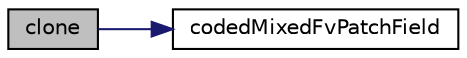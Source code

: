 digraph "clone"
{
  bgcolor="transparent";
  edge [fontname="Helvetica",fontsize="10",labelfontname="Helvetica",labelfontsize="10"];
  node [fontname="Helvetica",fontsize="10",shape=record];
  rankdir="LR";
  Node17 [label="clone",height=0.2,width=0.4,color="black", fillcolor="grey75", style="filled", fontcolor="black"];
  Node17 -> Node18 [color="midnightblue",fontsize="10",style="solid",fontname="Helvetica"];
  Node18 [label="codedMixedFvPatchField",height=0.2,width=0.4,color="black",URL="$a22869.html#ae876328e35ea5d1a7e65382c51365950",tooltip="Construct from patch and internal field. "];
}

